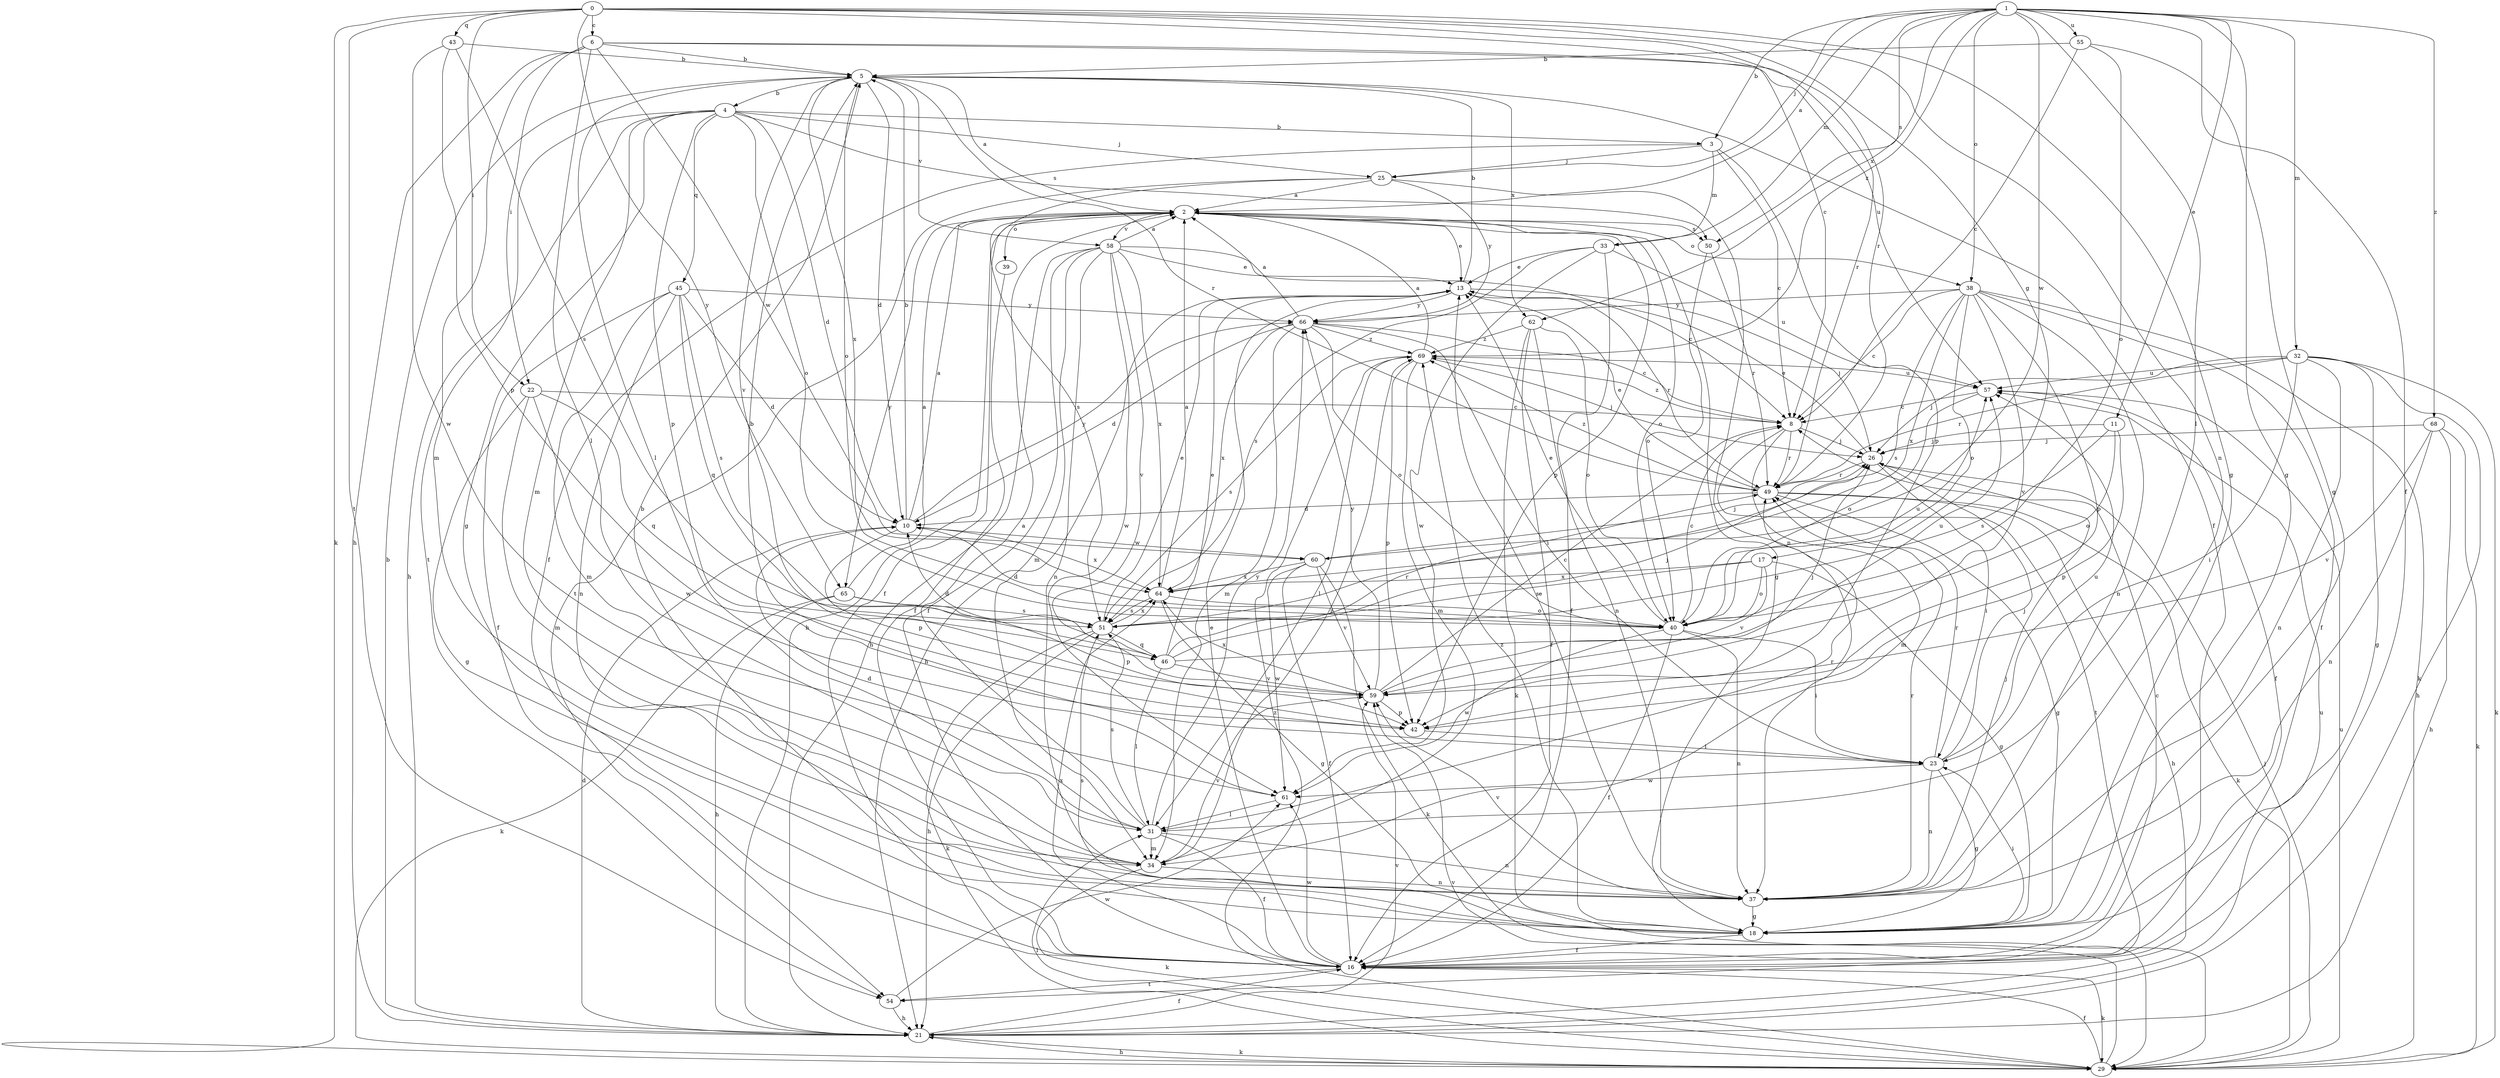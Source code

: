 strict digraph  {
0;
1;
2;
3;
4;
5;
6;
8;
10;
11;
13;
16;
17;
18;
21;
22;
23;
25;
26;
29;
31;
32;
33;
34;
37;
38;
39;
40;
42;
43;
45;
46;
49;
50;
51;
54;
55;
57;
58;
59;
60;
61;
62;
64;
65;
66;
68;
69;
0 -> 6  [label=c];
0 -> 8  [label=c];
0 -> 17  [label=g];
0 -> 18  [label=g];
0 -> 22  [label=i];
0 -> 29  [label=k];
0 -> 37  [label=n];
0 -> 43  [label=q];
0 -> 49  [label=r];
0 -> 54  [label=t];
0 -> 65  [label=y];
1 -> 2  [label=a];
1 -> 3  [label=b];
1 -> 11  [label=e];
1 -> 16  [label=f];
1 -> 18  [label=g];
1 -> 25  [label=j];
1 -> 31  [label=l];
1 -> 32  [label=m];
1 -> 33  [label=m];
1 -> 38  [label=o];
1 -> 50  [label=s];
1 -> 55  [label=u];
1 -> 60  [label=w];
1 -> 62  [label=x];
1 -> 68  [label=z];
1 -> 69  [label=z];
2 -> 13  [label=e];
2 -> 16  [label=f];
2 -> 18  [label=g];
2 -> 21  [label=h];
2 -> 38  [label=o];
2 -> 39  [label=o];
2 -> 40  [label=o];
2 -> 42  [label=p];
2 -> 50  [label=s];
2 -> 58  [label=v];
2 -> 65  [label=y];
3 -> 8  [label=c];
3 -> 16  [label=f];
3 -> 25  [label=j];
3 -> 33  [label=m];
3 -> 42  [label=p];
4 -> 3  [label=b];
4 -> 10  [label=d];
4 -> 18  [label=g];
4 -> 21  [label=h];
4 -> 25  [label=j];
4 -> 34  [label=m];
4 -> 40  [label=o];
4 -> 42  [label=p];
4 -> 45  [label=q];
4 -> 50  [label=s];
4 -> 54  [label=t];
5 -> 2  [label=a];
5 -> 4  [label=b];
5 -> 10  [label=d];
5 -> 16  [label=f];
5 -> 31  [label=l];
5 -> 40  [label=o];
5 -> 49  [label=r];
5 -> 58  [label=v];
5 -> 59  [label=v];
5 -> 62  [label=x];
5 -> 64  [label=x];
6 -> 5  [label=b];
6 -> 21  [label=h];
6 -> 22  [label=i];
6 -> 31  [label=l];
6 -> 34  [label=m];
6 -> 49  [label=r];
6 -> 57  [label=u];
6 -> 60  [label=w];
8 -> 26  [label=j];
8 -> 34  [label=m];
8 -> 49  [label=r];
8 -> 54  [label=t];
8 -> 69  [label=z];
10 -> 2  [label=a];
10 -> 5  [label=b];
10 -> 42  [label=p];
10 -> 60  [label=w];
10 -> 64  [label=x];
10 -> 66  [label=y];
11 -> 26  [label=j];
11 -> 40  [label=o];
11 -> 42  [label=p];
11 -> 51  [label=s];
13 -> 5  [label=b];
13 -> 21  [label=h];
13 -> 26  [label=j];
13 -> 49  [label=r];
13 -> 66  [label=y];
16 -> 8  [label=c];
16 -> 13  [label=e];
16 -> 29  [label=k];
16 -> 54  [label=t];
16 -> 61  [label=w];
16 -> 64  [label=x];
17 -> 18  [label=g];
17 -> 40  [label=o];
17 -> 51  [label=s];
17 -> 59  [label=v];
17 -> 64  [label=x];
18 -> 5  [label=b];
18 -> 16  [label=f];
18 -> 23  [label=i];
18 -> 51  [label=s];
18 -> 69  [label=z];
21 -> 5  [label=b];
21 -> 10  [label=d];
21 -> 16  [label=f];
21 -> 29  [label=k];
21 -> 57  [label=u];
21 -> 59  [label=v];
22 -> 8  [label=c];
22 -> 18  [label=g];
22 -> 34  [label=m];
22 -> 46  [label=q];
22 -> 61  [label=w];
23 -> 5  [label=b];
23 -> 18  [label=g];
23 -> 26  [label=j];
23 -> 37  [label=n];
23 -> 49  [label=r];
23 -> 57  [label=u];
23 -> 61  [label=w];
25 -> 2  [label=a];
25 -> 37  [label=n];
25 -> 51  [label=s];
25 -> 54  [label=t];
25 -> 66  [label=y];
26 -> 13  [label=e];
26 -> 23  [label=i];
26 -> 49  [label=r];
29 -> 16  [label=f];
29 -> 21  [label=h];
29 -> 26  [label=j];
29 -> 31  [label=l];
29 -> 57  [label=u];
29 -> 59  [label=v];
29 -> 69  [label=z];
31 -> 2  [label=a];
31 -> 10  [label=d];
31 -> 16  [label=f];
31 -> 34  [label=m];
31 -> 37  [label=n];
31 -> 49  [label=r];
31 -> 51  [label=s];
31 -> 66  [label=y];
32 -> 18  [label=g];
32 -> 21  [label=h];
32 -> 23  [label=i];
32 -> 26  [label=j];
32 -> 29  [label=k];
32 -> 37  [label=n];
32 -> 49  [label=r];
32 -> 57  [label=u];
33 -> 13  [label=e];
33 -> 16  [label=f];
33 -> 51  [label=s];
33 -> 57  [label=u];
33 -> 61  [label=w];
34 -> 29  [label=k];
34 -> 37  [label=n];
34 -> 59  [label=v];
34 -> 69  [label=z];
37 -> 13  [label=e];
37 -> 18  [label=g];
37 -> 26  [label=j];
37 -> 49  [label=r];
37 -> 59  [label=v];
38 -> 8  [label=c];
38 -> 16  [label=f];
38 -> 29  [label=k];
38 -> 37  [label=n];
38 -> 40  [label=o];
38 -> 42  [label=p];
38 -> 51  [label=s];
38 -> 59  [label=v];
38 -> 64  [label=x];
38 -> 66  [label=y];
39 -> 16  [label=f];
40 -> 8  [label=c];
40 -> 10  [label=d];
40 -> 13  [label=e];
40 -> 16  [label=f];
40 -> 23  [label=i];
40 -> 37  [label=n];
40 -> 57  [label=u];
40 -> 61  [label=w];
42 -> 23  [label=i];
43 -> 5  [label=b];
43 -> 42  [label=p];
43 -> 51  [label=s];
43 -> 61  [label=w];
45 -> 10  [label=d];
45 -> 16  [label=f];
45 -> 34  [label=m];
45 -> 37  [label=n];
45 -> 46  [label=q];
45 -> 51  [label=s];
45 -> 66  [label=y];
46 -> 10  [label=d];
46 -> 13  [label=e];
46 -> 26  [label=j];
46 -> 31  [label=l];
46 -> 49  [label=r];
46 -> 57  [label=u];
46 -> 59  [label=v];
49 -> 10  [label=d];
49 -> 13  [label=e];
49 -> 18  [label=g];
49 -> 21  [label=h];
49 -> 29  [label=k];
49 -> 69  [label=z];
50 -> 40  [label=o];
50 -> 49  [label=r];
51 -> 13  [label=e];
51 -> 21  [label=h];
51 -> 29  [label=k];
51 -> 46  [label=q];
51 -> 64  [label=x];
54 -> 21  [label=h];
54 -> 61  [label=w];
55 -> 5  [label=b];
55 -> 8  [label=c];
55 -> 18  [label=g];
55 -> 40  [label=o];
57 -> 8  [label=c];
57 -> 16  [label=f];
57 -> 40  [label=o];
58 -> 2  [label=a];
58 -> 8  [label=c];
58 -> 13  [label=e];
58 -> 16  [label=f];
58 -> 21  [label=h];
58 -> 34  [label=m];
58 -> 37  [label=n];
58 -> 59  [label=v];
58 -> 61  [label=w];
58 -> 64  [label=x];
59 -> 8  [label=c];
59 -> 26  [label=j];
59 -> 42  [label=p];
59 -> 64  [label=x];
59 -> 66  [label=y];
60 -> 16  [label=f];
60 -> 26  [label=j];
60 -> 29  [label=k];
60 -> 59  [label=v];
60 -> 61  [label=w];
60 -> 64  [label=x];
61 -> 31  [label=l];
62 -> 16  [label=f];
62 -> 29  [label=k];
62 -> 37  [label=n];
62 -> 40  [label=o];
62 -> 69  [label=z];
64 -> 2  [label=a];
64 -> 18  [label=g];
64 -> 40  [label=o];
64 -> 51  [label=s];
65 -> 2  [label=a];
65 -> 21  [label=h];
65 -> 29  [label=k];
65 -> 42  [label=p];
65 -> 51  [label=s];
66 -> 2  [label=a];
66 -> 8  [label=c];
66 -> 10  [label=d];
66 -> 23  [label=i];
66 -> 34  [label=m];
66 -> 40  [label=o];
66 -> 64  [label=x];
66 -> 69  [label=z];
68 -> 21  [label=h];
68 -> 26  [label=j];
68 -> 29  [label=k];
68 -> 37  [label=n];
68 -> 59  [label=v];
69 -> 2  [label=a];
69 -> 26  [label=j];
69 -> 31  [label=l];
69 -> 34  [label=m];
69 -> 42  [label=p];
69 -> 51  [label=s];
69 -> 57  [label=u];
}

